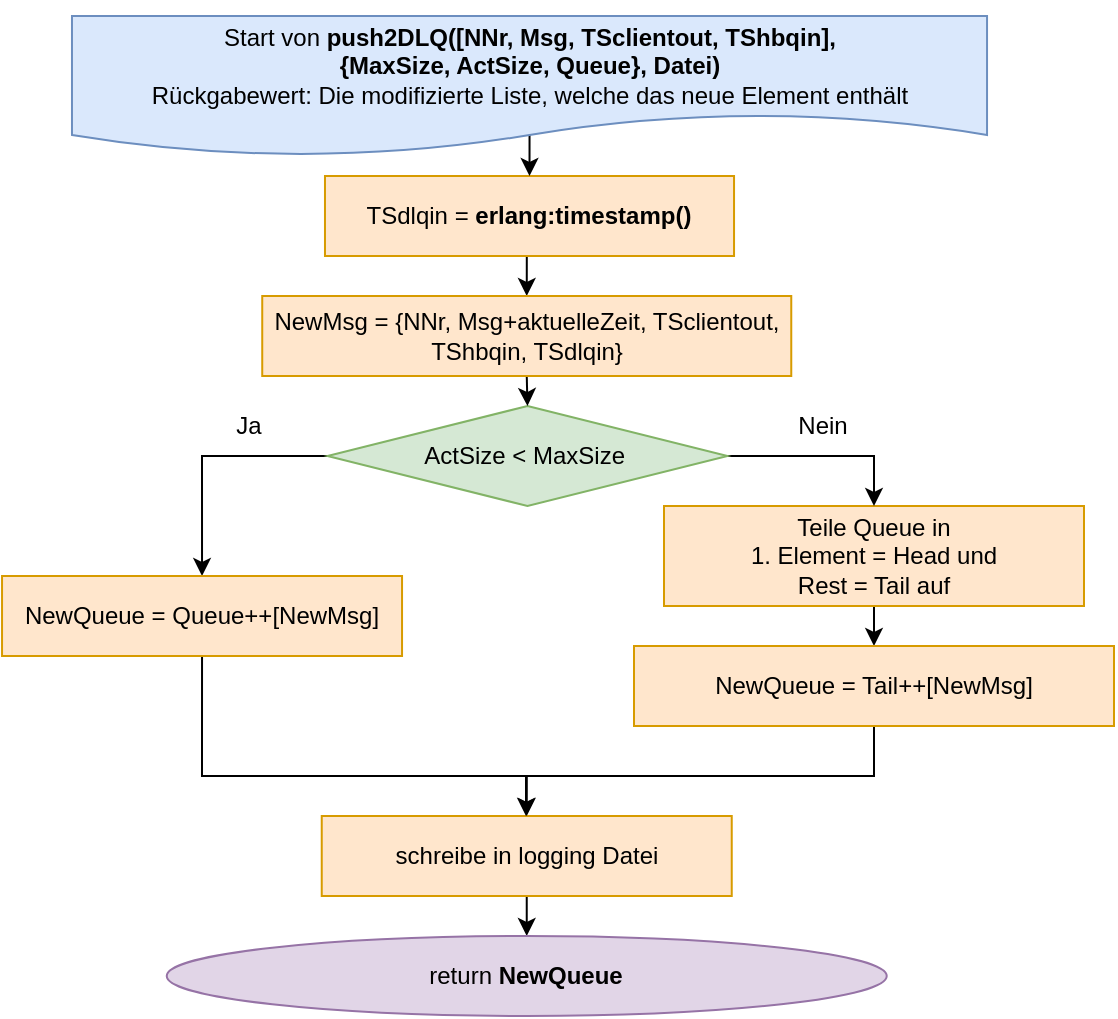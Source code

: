 <mxfile version="15.8.7" type="device"><diagram id="C5RBs43oDa-KdzZeNtuy" name="Page-1"><mxGraphModel dx="3238" dy="1173" grid="1" gridSize="10" guides="1" tooltips="1" connect="1" arrows="1" fold="1" page="1" pageScale="1" pageWidth="827" pageHeight="1169" math="0" shadow="0"><root><mxCell id="WIyWlLk6GJQsqaUBKTNV-0"/><mxCell id="WIyWlLk6GJQsqaUBKTNV-1" parent="WIyWlLk6GJQsqaUBKTNV-0"/><mxCell id="Ps_e50_7XM9MYqcQyYHB-1" style="edgeStyle=orthogonalEdgeStyle;rounded=0;orthogonalLoop=1;jettySize=auto;html=1;exitX=0.5;exitY=1;exitDx=0;exitDy=0;entryX=0.5;entryY=0;entryDx=0;entryDy=0;" edge="1" parent="WIyWlLk6GJQsqaUBKTNV-1" source="CrBFzftgOQ0S_pDY9bDy-1" target="LjJsWUH0lLlEJKUUg8Yd-7"><mxGeometry relative="1" as="geometry"/></mxCell><mxCell id="CrBFzftgOQ0S_pDY9bDy-1" value="TSdlqin = &lt;b&gt;erlang:timestamp()&lt;/b&gt;" style="rounded=0;whiteSpace=wrap;html=1;fillColor=#ffe6cc;strokeColor=#d79b00;" parent="WIyWlLk6GJQsqaUBKTNV-1" vertex="1"><mxGeometry x="-1334.51" y="460" width="204.53" height="40" as="geometry"/></mxCell><mxCell id="1YsZhdJ623FsuGFN0_vJ-3" style="edgeStyle=orthogonalEdgeStyle;rounded=0;orthogonalLoop=1;jettySize=auto;html=1;exitX=0.5;exitY=1;exitDx=0;exitDy=0;entryX=0.5;entryY=0;entryDx=0;entryDy=0;" parent="WIyWlLk6GJQsqaUBKTNV-1" source="qVk5Lb48RRkbQ2lrYv4r-26" target="6fS4ZqIH22SqP3B-wzQV-6" edge="1"><mxGeometry relative="1" as="geometry"/></mxCell><mxCell id="qVk5Lb48RRkbQ2lrYv4r-26" value="Teile Queue in&lt;br&gt;1. Element = Head und&lt;br&gt;Rest = Tail auf" style="rounded=0;whiteSpace=wrap;html=1;fillColor=#ffe6cc;strokeColor=#d79b00;" parent="WIyWlLk6GJQsqaUBKTNV-1" vertex="1"><mxGeometry x="-1165" y="625" width="210" height="50" as="geometry"/></mxCell><mxCell id="6fS4ZqIH22SqP3B-wzQV-9" style="edgeStyle=orthogonalEdgeStyle;rounded=0;orthogonalLoop=1;jettySize=auto;html=1;exitX=1;exitY=0.5;exitDx=0;exitDy=0;entryX=0.5;entryY=0;entryDx=0;entryDy=0;" parent="WIyWlLk6GJQsqaUBKTNV-1" source="qVk5Lb48RRkbQ2lrYv4r-28" target="qVk5Lb48RRkbQ2lrYv4r-26" edge="1"><mxGeometry relative="1" as="geometry"><mxPoint x="-1183.56" y="635" as="sourcePoint"/></mxGeometry></mxCell><mxCell id="fHHTHfqxL1TjuP7j_xYP-1" style="edgeStyle=orthogonalEdgeStyle;rounded=0;orthogonalLoop=1;jettySize=auto;html=1;exitX=0;exitY=0.5;exitDx=0;exitDy=0;entryX=0.5;entryY=0;entryDx=0;entryDy=0;" parent="WIyWlLk6GJQsqaUBKTNV-1" source="qVk5Lb48RRkbQ2lrYv4r-28" target="6fS4ZqIH22SqP3B-wzQV-5" edge="1"><mxGeometry relative="1" as="geometry"/></mxCell><mxCell id="qVk5Lb48RRkbQ2lrYv4r-28" value="&lt;span style=&quot;font-weight: normal&quot;&gt;ActSize &amp;lt; MaxSize&amp;nbsp;&lt;/span&gt;" style="rhombus;whiteSpace=wrap;html=1;rounded=0;fillColor=#d5e8d4;strokeColor=#82b366;fontStyle=1" parent="WIyWlLk6GJQsqaUBKTNV-1" vertex="1"><mxGeometry x="-1333.26" y="575" width="200" height="50" as="geometry"/></mxCell><mxCell id="qVk5Lb48RRkbQ2lrYv4r-34" value="Ja" style="text;html=1;align=center;verticalAlign=middle;resizable=0;points=[];autosize=1;strokeColor=none;fillColor=none;" parent="WIyWlLk6GJQsqaUBKTNV-1" vertex="1"><mxGeometry x="-1388.48" y="575" width="30" height="20" as="geometry"/></mxCell><mxCell id="qVk5Lb48RRkbQ2lrYv4r-35" value="Nein" style="text;html=1;align=center;verticalAlign=middle;resizable=0;points=[];autosize=1;strokeColor=none;fillColor=none;" parent="WIyWlLk6GJQsqaUBKTNV-1" vertex="1"><mxGeometry x="-1105.98" y="575" width="40" height="20" as="geometry"/></mxCell><mxCell id="1YsZhdJ623FsuGFN0_vJ-4" style="edgeStyle=orthogonalEdgeStyle;rounded=0;orthogonalLoop=1;jettySize=auto;html=1;exitX=0.5;exitY=1;exitDx=0;exitDy=0;entryX=0.5;entryY=0;entryDx=0;entryDy=0;" parent="WIyWlLk6GJQsqaUBKTNV-1" source="zgpv6cG03eKGr1xj_AsK-1" target="6fS4ZqIH22SqP3B-wzQV-7" edge="1"><mxGeometry relative="1" as="geometry"/></mxCell><mxCell id="zgpv6cG03eKGr1xj_AsK-1" value="schreibe in logging Datei" style="rounded=0;whiteSpace=wrap;html=1;fillColor=#ffe6cc;strokeColor=#d79b00;" parent="WIyWlLk6GJQsqaUBKTNV-1" vertex="1"><mxGeometry x="-1336.13" y="780" width="205" height="40" as="geometry"/></mxCell><mxCell id="Ps_e50_7XM9MYqcQyYHB-0" style="edgeStyle=orthogonalEdgeStyle;rounded=0;orthogonalLoop=1;jettySize=auto;html=1;exitX=0.5;exitY=0;exitDx=0;exitDy=0;entryX=0.5;entryY=0;entryDx=0;entryDy=0;" edge="1" parent="WIyWlLk6GJQsqaUBKTNV-1" source="6fS4ZqIH22SqP3B-wzQV-0" target="CrBFzftgOQ0S_pDY9bDy-1"><mxGeometry relative="1" as="geometry"><Array as="points"><mxPoint x="-1232" y="390"/><mxPoint x="-1232" y="390"/></Array></mxGeometry></mxCell><mxCell id="6fS4ZqIH22SqP3B-wzQV-0" value="Start von &lt;b&gt;push2DLQ([NNr, Msg, TSclientout, TShbqin], &lt;br&gt;{MaxSize, ActSize, Queue}, Datei)&lt;/b&gt;&lt;br&gt;Rückgabewert: Die modifizierte Liste, welche das neue Element enthält" style="shape=document;whiteSpace=wrap;html=1;boundedLbl=1;fillColor=#dae8fc;strokeColor=#6c8ebf;" parent="WIyWlLk6GJQsqaUBKTNV-1" vertex="1"><mxGeometry x="-1461.01" y="380" width="457.53" height="70" as="geometry"/></mxCell><mxCell id="Ps_e50_7XM9MYqcQyYHB-3" style="edgeStyle=orthogonalEdgeStyle;rounded=0;orthogonalLoop=1;jettySize=auto;html=1;exitX=0.5;exitY=1;exitDx=0;exitDy=0;entryX=0.5;entryY=0;entryDx=0;entryDy=0;" edge="1" parent="WIyWlLk6GJQsqaUBKTNV-1" source="6fS4ZqIH22SqP3B-wzQV-5" target="zgpv6cG03eKGr1xj_AsK-1"><mxGeometry relative="1" as="geometry"><Array as="points"><mxPoint x="-1396" y="760"/><mxPoint x="-1234" y="760"/></Array></mxGeometry></mxCell><mxCell id="6fS4ZqIH22SqP3B-wzQV-5" value="NewQueue = Queue++[NewMsg]" style="rounded=0;whiteSpace=wrap;html=1;fillColor=#ffe6cc;strokeColor=#d79b00;" parent="WIyWlLk6GJQsqaUBKTNV-1" vertex="1"><mxGeometry x="-1495.98" y="660" width="200" height="40" as="geometry"/></mxCell><mxCell id="2OtvQFd0UT0qY8nlw0At-2" style="edgeStyle=orthogonalEdgeStyle;rounded=0;orthogonalLoop=1;jettySize=auto;html=1;exitX=0.5;exitY=1;exitDx=0;exitDy=0;entryX=0.5;entryY=0;entryDx=0;entryDy=0;" parent="WIyWlLk6GJQsqaUBKTNV-1" source="6fS4ZqIH22SqP3B-wzQV-6" target="zgpv6cG03eKGr1xj_AsK-1" edge="1"><mxGeometry relative="1" as="geometry"><Array as="points"><mxPoint x="-1060" y="760"/><mxPoint x="-1234" y="760"/><mxPoint x="-1234" y="780"/></Array></mxGeometry></mxCell><mxCell id="6fS4ZqIH22SqP3B-wzQV-6" value="NewQueue = Tail++[NewMsg]" style="rounded=0;whiteSpace=wrap;html=1;fillColor=#ffe6cc;strokeColor=#d79b00;" parent="WIyWlLk6GJQsqaUBKTNV-1" vertex="1"><mxGeometry x="-1180" y="695" width="240" height="40" as="geometry"/></mxCell><mxCell id="6fS4ZqIH22SqP3B-wzQV-7" value="return &lt;b&gt;NewQueue&lt;/b&gt;" style="ellipse;whiteSpace=wrap;html=1;rounded=0;fillColor=#e1d5e7;strokeColor=#9673a6;" parent="WIyWlLk6GJQsqaUBKTNV-1" vertex="1"><mxGeometry x="-1413.63" y="840" width="360" height="40" as="geometry"/></mxCell><mxCell id="Ps_e50_7XM9MYqcQyYHB-2" style="edgeStyle=orthogonalEdgeStyle;rounded=0;orthogonalLoop=1;jettySize=auto;html=1;exitX=0.5;exitY=1;exitDx=0;exitDy=0;entryX=0.5;entryY=0;entryDx=0;entryDy=0;" edge="1" parent="WIyWlLk6GJQsqaUBKTNV-1" source="LjJsWUH0lLlEJKUUg8Yd-7" target="qVk5Lb48RRkbQ2lrYv4r-28"><mxGeometry relative="1" as="geometry"/></mxCell><mxCell id="LjJsWUH0lLlEJKUUg8Yd-7" value="NewMsg = {NNr, Msg+aktuelleZeit, TSclientout, TShbqin, TSdlqin}" style="rounded=0;whiteSpace=wrap;html=1;fillColor=#ffe6cc;strokeColor=#d79b00;" parent="WIyWlLk6GJQsqaUBKTNV-1" vertex="1"><mxGeometry x="-1365.88" y="520" width="264.51" height="40" as="geometry"/></mxCell></root></mxGraphModel></diagram></mxfile>